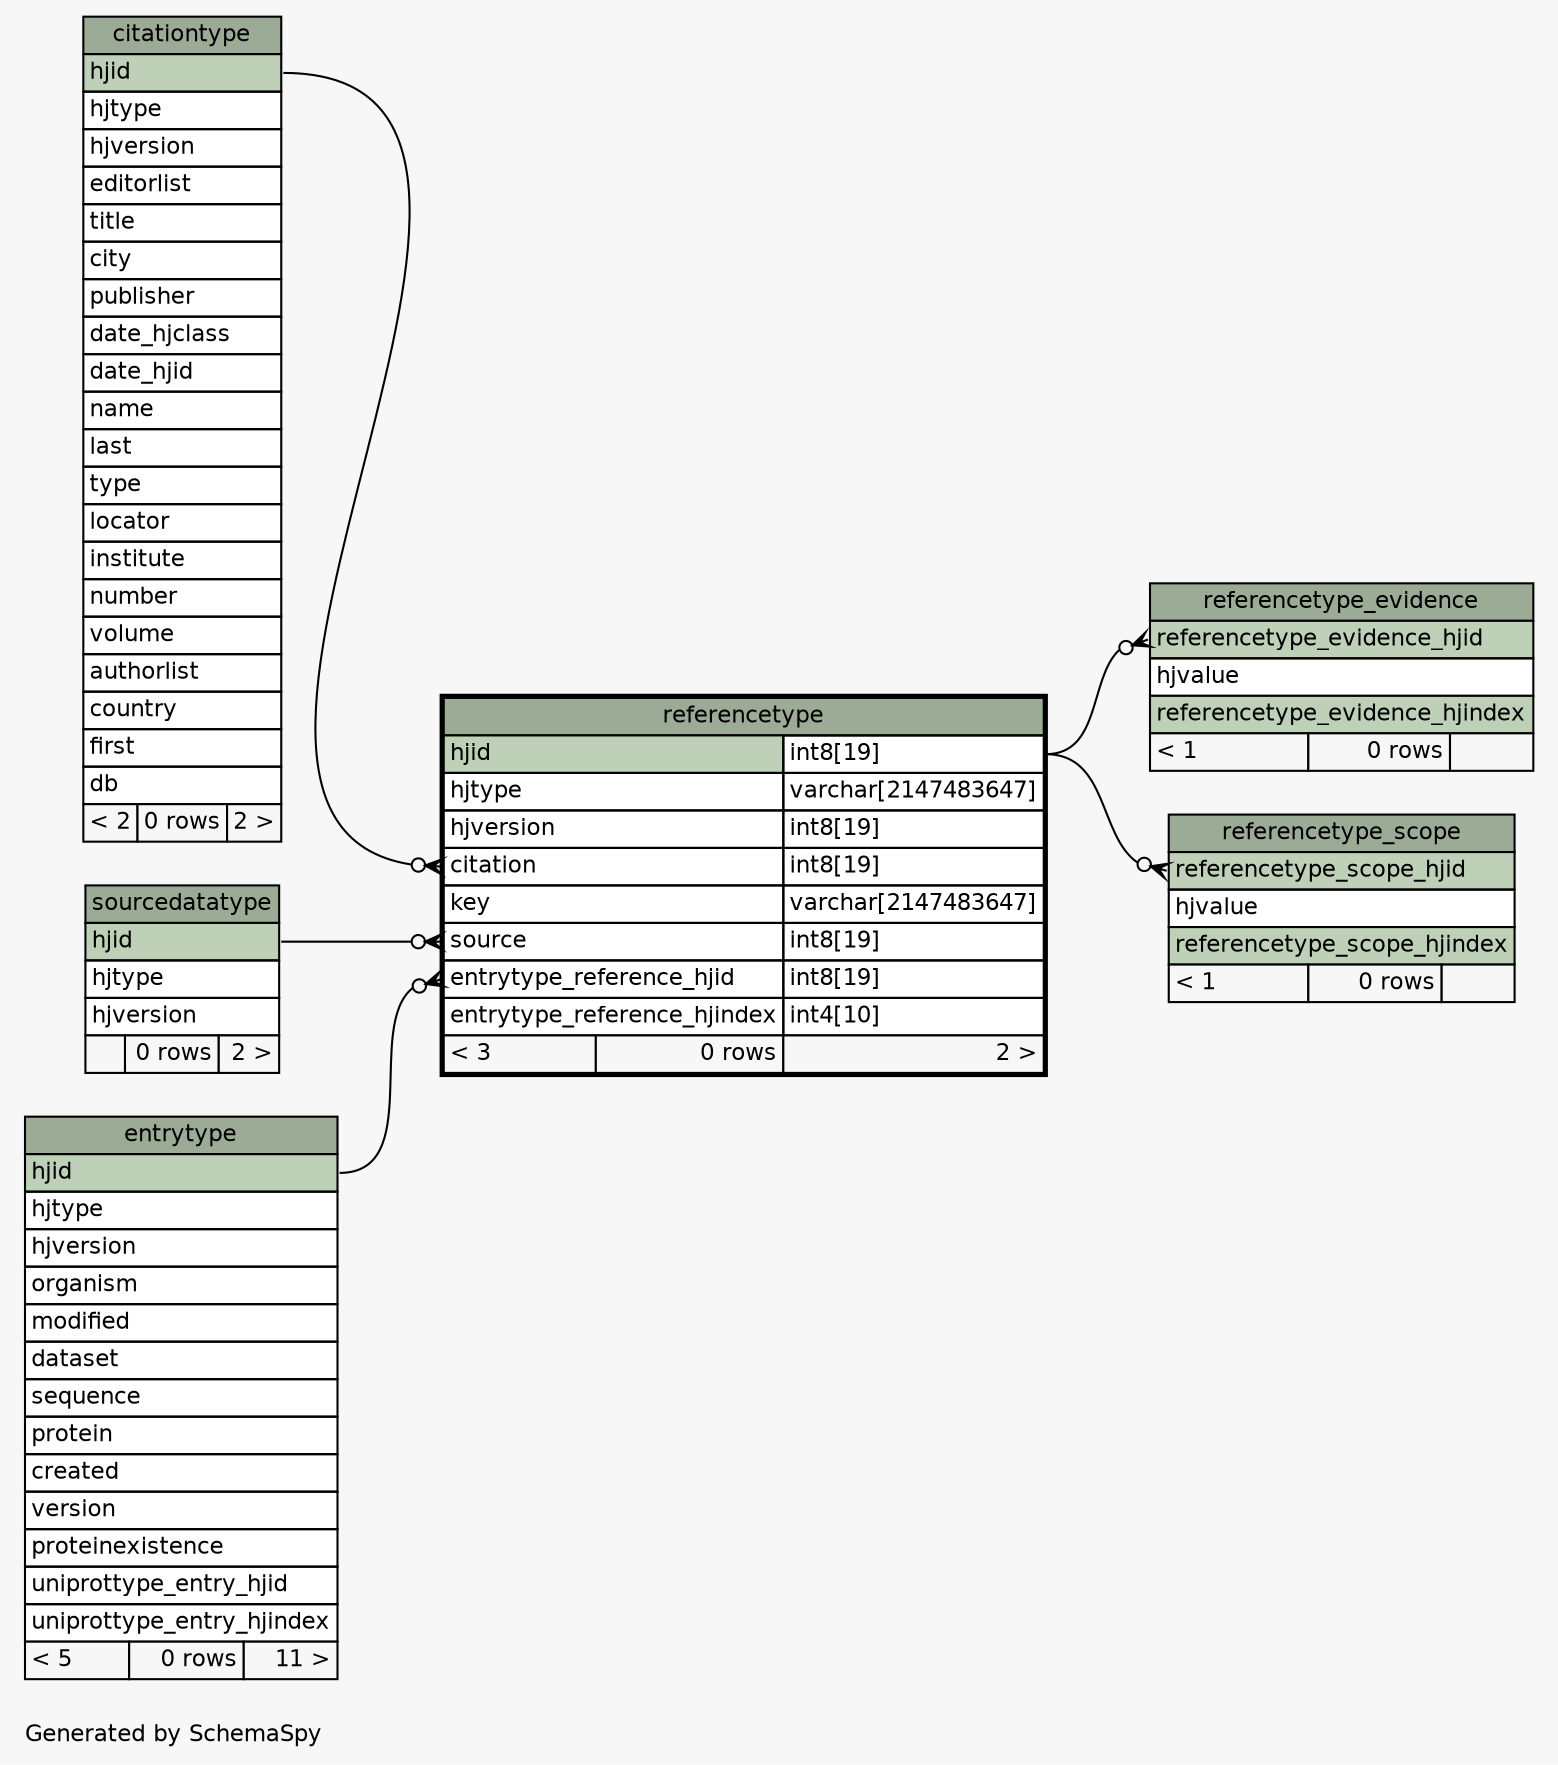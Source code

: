 // dot 2.38.0 on Windows 8.1 6.3
// SchemaSpy rev 590
digraph "oneDegreeRelationshipsDiagram" {
  graph [
    rankdir="RL"
    bgcolor="#f7f7f7"
    label="\nGenerated by SchemaSpy"
    labeljust="l"
    nodesep="0.18"
    ranksep="0.46"
    fontname="Helvetica"
    fontsize="11"
  ];
  node [
    fontname="Helvetica"
    fontsize="11"
    shape="plaintext"
  ];
  edge [
    arrowsize="0.8"
  ];
  "referencetype":"citation":w -> "citationtype":"hjid":e [arrowhead=none dir=back arrowtail=crowodot];
  "referencetype":"entrytype_reference_hjid":w -> "entrytype":"hjid":e [arrowhead=none dir=back arrowtail=crowodot];
  "referencetype":"source":w -> "sourcedatatype":"hjid":e [arrowhead=none dir=back arrowtail=crowodot];
  "referencetype_evidence":"referencetype_evidence_hjid":w -> "referencetype":"hjid.type":e [arrowhead=none dir=back arrowtail=crowodot];
  "referencetype_scope":"referencetype_scope_hjid":w -> "referencetype":"hjid.type":e [arrowhead=none dir=back arrowtail=crowodot];
  "citationtype" [
    label=<
    <TABLE BORDER="0" CELLBORDER="1" CELLSPACING="0" BGCOLOR="#ffffff">
      <TR><TD COLSPAN="3" BGCOLOR="#9bab96" ALIGN="CENTER">citationtype</TD></TR>
      <TR><TD PORT="hjid" COLSPAN="3" BGCOLOR="#bed1b8" ALIGN="LEFT">hjid</TD></TR>
      <TR><TD PORT="hjtype" COLSPAN="3" ALIGN="LEFT">hjtype</TD></TR>
      <TR><TD PORT="hjversion" COLSPAN="3" ALIGN="LEFT">hjversion</TD></TR>
      <TR><TD PORT="editorlist" COLSPAN="3" ALIGN="LEFT">editorlist</TD></TR>
      <TR><TD PORT="title" COLSPAN="3" ALIGN="LEFT">title</TD></TR>
      <TR><TD PORT="city" COLSPAN="3" ALIGN="LEFT">city</TD></TR>
      <TR><TD PORT="publisher" COLSPAN="3" ALIGN="LEFT">publisher</TD></TR>
      <TR><TD PORT="date_hjclass" COLSPAN="3" ALIGN="LEFT">date_hjclass</TD></TR>
      <TR><TD PORT="date_hjid" COLSPAN="3" ALIGN="LEFT">date_hjid</TD></TR>
      <TR><TD PORT="name" COLSPAN="3" ALIGN="LEFT">name</TD></TR>
      <TR><TD PORT="last" COLSPAN="3" ALIGN="LEFT">last</TD></TR>
      <TR><TD PORT="type" COLSPAN="3" ALIGN="LEFT">type</TD></TR>
      <TR><TD PORT="locator" COLSPAN="3" ALIGN="LEFT">locator</TD></TR>
      <TR><TD PORT="institute" COLSPAN="3" ALIGN="LEFT">institute</TD></TR>
      <TR><TD PORT="number" COLSPAN="3" ALIGN="LEFT">number</TD></TR>
      <TR><TD PORT="volume" COLSPAN="3" ALIGN="LEFT">volume</TD></TR>
      <TR><TD PORT="authorlist" COLSPAN="3" ALIGN="LEFT">authorlist</TD></TR>
      <TR><TD PORT="country" COLSPAN="3" ALIGN="LEFT">country</TD></TR>
      <TR><TD PORT="first" COLSPAN="3" ALIGN="LEFT">first</TD></TR>
      <TR><TD PORT="db" COLSPAN="3" ALIGN="LEFT">db</TD></TR>
      <TR><TD ALIGN="LEFT" BGCOLOR="#f7f7f7">&lt; 2</TD><TD ALIGN="RIGHT" BGCOLOR="#f7f7f7">0 rows</TD><TD ALIGN="RIGHT" BGCOLOR="#f7f7f7">2 &gt;</TD></TR>
    </TABLE>>
    URL="citationtype.html"
    tooltip="citationtype"
  ];
  "entrytype" [
    label=<
    <TABLE BORDER="0" CELLBORDER="1" CELLSPACING="0" BGCOLOR="#ffffff">
      <TR><TD COLSPAN="3" BGCOLOR="#9bab96" ALIGN="CENTER">entrytype</TD></TR>
      <TR><TD PORT="hjid" COLSPAN="3" BGCOLOR="#bed1b8" ALIGN="LEFT">hjid</TD></TR>
      <TR><TD PORT="hjtype" COLSPAN="3" ALIGN="LEFT">hjtype</TD></TR>
      <TR><TD PORT="hjversion" COLSPAN="3" ALIGN="LEFT">hjversion</TD></TR>
      <TR><TD PORT="organism" COLSPAN="3" ALIGN="LEFT">organism</TD></TR>
      <TR><TD PORT="modified" COLSPAN="3" ALIGN="LEFT">modified</TD></TR>
      <TR><TD PORT="dataset" COLSPAN="3" ALIGN="LEFT">dataset</TD></TR>
      <TR><TD PORT="sequence" COLSPAN="3" ALIGN="LEFT">sequence</TD></TR>
      <TR><TD PORT="protein" COLSPAN="3" ALIGN="LEFT">protein</TD></TR>
      <TR><TD PORT="created" COLSPAN="3" ALIGN="LEFT">created</TD></TR>
      <TR><TD PORT="version" COLSPAN="3" ALIGN="LEFT">version</TD></TR>
      <TR><TD PORT="proteinexistence" COLSPAN="3" ALIGN="LEFT">proteinexistence</TD></TR>
      <TR><TD PORT="uniprottype_entry_hjid" COLSPAN="3" ALIGN="LEFT">uniprottype_entry_hjid</TD></TR>
      <TR><TD PORT="uniprottype_entry_hjindex" COLSPAN="3" ALIGN="LEFT">uniprottype_entry_hjindex</TD></TR>
      <TR><TD ALIGN="LEFT" BGCOLOR="#f7f7f7">&lt; 5</TD><TD ALIGN="RIGHT" BGCOLOR="#f7f7f7">0 rows</TD><TD ALIGN="RIGHT" BGCOLOR="#f7f7f7">11 &gt;</TD></TR>
    </TABLE>>
    URL="entrytype.html"
    tooltip="entrytype"
  ];
  "referencetype" [
    label=<
    <TABLE BORDER="2" CELLBORDER="1" CELLSPACING="0" BGCOLOR="#ffffff">
      <TR><TD COLSPAN="3" BGCOLOR="#9bab96" ALIGN="CENTER">referencetype</TD></TR>
      <TR><TD PORT="hjid" COLSPAN="2" BGCOLOR="#bed1b8" ALIGN="LEFT">hjid</TD><TD PORT="hjid.type" ALIGN="LEFT">int8[19]</TD></TR>
      <TR><TD PORT="hjtype" COLSPAN="2" ALIGN="LEFT">hjtype</TD><TD PORT="hjtype.type" ALIGN="LEFT">varchar[2147483647]</TD></TR>
      <TR><TD PORT="hjversion" COLSPAN="2" ALIGN="LEFT">hjversion</TD><TD PORT="hjversion.type" ALIGN="LEFT">int8[19]</TD></TR>
      <TR><TD PORT="citation" COLSPAN="2" ALIGN="LEFT">citation</TD><TD PORT="citation.type" ALIGN="LEFT">int8[19]</TD></TR>
      <TR><TD PORT="key" COLSPAN="2" ALIGN="LEFT">key</TD><TD PORT="key.type" ALIGN="LEFT">varchar[2147483647]</TD></TR>
      <TR><TD PORT="source" COLSPAN="2" ALIGN="LEFT">source</TD><TD PORT="source.type" ALIGN="LEFT">int8[19]</TD></TR>
      <TR><TD PORT="entrytype_reference_hjid" COLSPAN="2" ALIGN="LEFT">entrytype_reference_hjid</TD><TD PORT="entrytype_reference_hjid.type" ALIGN="LEFT">int8[19]</TD></TR>
      <TR><TD PORT="entrytype_reference_hjindex" COLSPAN="2" ALIGN="LEFT">entrytype_reference_hjindex</TD><TD PORT="entrytype_reference_hjindex.type" ALIGN="LEFT">int4[10]</TD></TR>
      <TR><TD ALIGN="LEFT" BGCOLOR="#f7f7f7">&lt; 3</TD><TD ALIGN="RIGHT" BGCOLOR="#f7f7f7">0 rows</TD><TD ALIGN="RIGHT" BGCOLOR="#f7f7f7">2 &gt;</TD></TR>
    </TABLE>>
    URL="referencetype.html"
    tooltip="referencetype"
  ];
  "referencetype_evidence" [
    label=<
    <TABLE BORDER="0" CELLBORDER="1" CELLSPACING="0" BGCOLOR="#ffffff">
      <TR><TD COLSPAN="3" BGCOLOR="#9bab96" ALIGN="CENTER">referencetype_evidence</TD></TR>
      <TR><TD PORT="referencetype_evidence_hjid" COLSPAN="3" BGCOLOR="#bed1b8" ALIGN="LEFT">referencetype_evidence_hjid</TD></TR>
      <TR><TD PORT="hjvalue" COLSPAN="3" ALIGN="LEFT">hjvalue</TD></TR>
      <TR><TD PORT="referencetype_evidence_hjindex" COLSPAN="3" BGCOLOR="#bed1b8" ALIGN="LEFT">referencetype_evidence_hjindex</TD></TR>
      <TR><TD ALIGN="LEFT" BGCOLOR="#f7f7f7">&lt; 1</TD><TD ALIGN="RIGHT" BGCOLOR="#f7f7f7">0 rows</TD><TD ALIGN="RIGHT" BGCOLOR="#f7f7f7">  </TD></TR>
    </TABLE>>
    URL="referencetype_evidence.html"
    tooltip="referencetype_evidence"
  ];
  "referencetype_scope" [
    label=<
    <TABLE BORDER="0" CELLBORDER="1" CELLSPACING="0" BGCOLOR="#ffffff">
      <TR><TD COLSPAN="3" BGCOLOR="#9bab96" ALIGN="CENTER">referencetype_scope</TD></TR>
      <TR><TD PORT="referencetype_scope_hjid" COLSPAN="3" BGCOLOR="#bed1b8" ALIGN="LEFT">referencetype_scope_hjid</TD></TR>
      <TR><TD PORT="hjvalue" COLSPAN="3" ALIGN="LEFT">hjvalue</TD></TR>
      <TR><TD PORT="referencetype_scope_hjindex" COLSPAN="3" BGCOLOR="#bed1b8" ALIGN="LEFT">referencetype_scope_hjindex</TD></TR>
      <TR><TD ALIGN="LEFT" BGCOLOR="#f7f7f7">&lt; 1</TD><TD ALIGN="RIGHT" BGCOLOR="#f7f7f7">0 rows</TD><TD ALIGN="RIGHT" BGCOLOR="#f7f7f7">  </TD></TR>
    </TABLE>>
    URL="referencetype_scope.html"
    tooltip="referencetype_scope"
  ];
  "sourcedatatype" [
    label=<
    <TABLE BORDER="0" CELLBORDER="1" CELLSPACING="0" BGCOLOR="#ffffff">
      <TR><TD COLSPAN="3" BGCOLOR="#9bab96" ALIGN="CENTER">sourcedatatype</TD></TR>
      <TR><TD PORT="hjid" COLSPAN="3" BGCOLOR="#bed1b8" ALIGN="LEFT">hjid</TD></TR>
      <TR><TD PORT="hjtype" COLSPAN="3" ALIGN="LEFT">hjtype</TD></TR>
      <TR><TD PORT="hjversion" COLSPAN="3" ALIGN="LEFT">hjversion</TD></TR>
      <TR><TD ALIGN="LEFT" BGCOLOR="#f7f7f7">  </TD><TD ALIGN="RIGHT" BGCOLOR="#f7f7f7">0 rows</TD><TD ALIGN="RIGHT" BGCOLOR="#f7f7f7">2 &gt;</TD></TR>
    </TABLE>>
    URL="sourcedatatype.html"
    tooltip="sourcedatatype"
  ];
}
